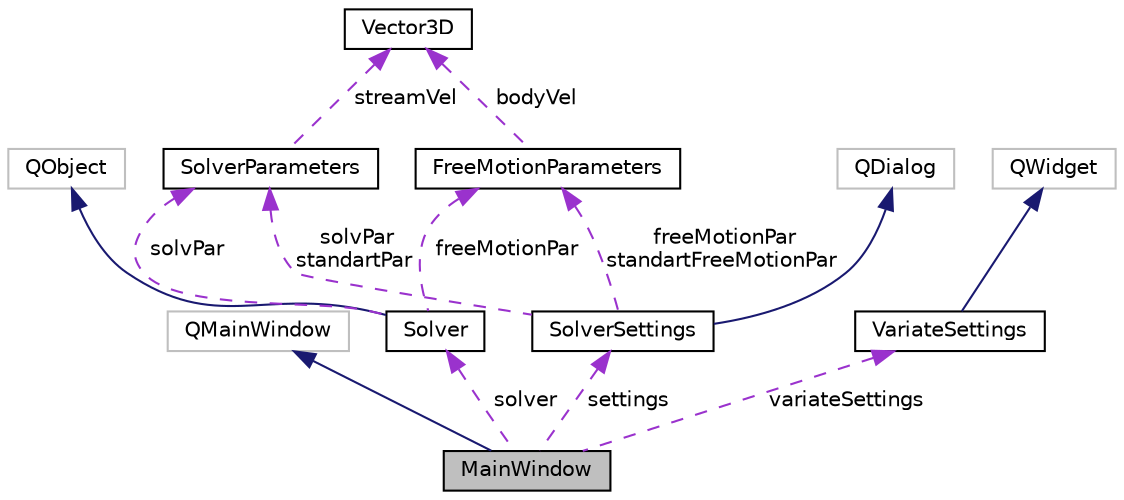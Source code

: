 digraph "MainWindow"
{
  edge [fontname="Helvetica",fontsize="10",labelfontname="Helvetica",labelfontsize="10"];
  node [fontname="Helvetica",fontsize="10",shape=record];
  Node2 [label="MainWindow",height=0.2,width=0.4,color="black", fillcolor="grey75", style="filled", fontcolor="black"];
  Node3 -> Node2 [dir="back",color="midnightblue",fontsize="10",style="solid",fontname="Helvetica"];
  Node3 [label="QMainWindow",height=0.2,width=0.4,color="grey75", fillcolor="white", style="filled"];
  Node4 -> Node2 [dir="back",color="darkorchid3",fontsize="10",style="dashed",label=" solver" ,fontname="Helvetica"];
  Node4 [label="Solver",height=0.2,width=0.4,color="black", fillcolor="white", style="filled",URL="$class_solver.html",tooltip="Класс, реализующий расчеты для различных типов тел "];
  Node5 -> Node4 [dir="back",color="midnightblue",fontsize="10",style="solid",fontname="Helvetica"];
  Node5 [label="QObject",height=0.2,width=0.4,color="grey75", fillcolor="white", style="filled"];
  Node6 -> Node4 [dir="back",color="darkorchid3",fontsize="10",style="dashed",label=" freeMotionPar" ,fontname="Helvetica"];
  Node6 [label="FreeMotionParameters",height=0.2,width=0.4,color="black", fillcolor="white", style="filled",URL="$struct_free_motion_parameters.html",tooltip="Структура, хранящая параметры свободного движения "];
  Node7 -> Node6 [dir="back",color="darkorchid3",fontsize="10",style="dashed",label=" bodyVel" ,fontname="Helvetica"];
  Node7 [label="Vector3D",height=0.2,width=0.4,color="black", fillcolor="white", style="filled",URL="$class_vector3_d.html",tooltip="Класс, реализующий трехмерный вектор с double-компонентами "];
  Node8 -> Node4 [dir="back",color="darkorchid3",fontsize="10",style="dashed",label=" solvPar" ,fontname="Helvetica"];
  Node8 [label="SolverParameters",height=0.2,width=0.4,color="black", fillcolor="white", style="filled",URL="$struct_solver_parameters.html",tooltip="Структура, хранящая параметры расчета "];
  Node7 -> Node8 [dir="back",color="darkorchid3",fontsize="10",style="dashed",label=" streamVel" ,fontname="Helvetica"];
  Node9 -> Node2 [dir="back",color="darkorchid3",fontsize="10",style="dashed",label=" settings" ,fontname="Helvetica"];
  Node9 [label="SolverSettings",height=0.2,width=0.4,color="black", fillcolor="white", style="filled",URL="$class_solver_settings.html",tooltip="Класс, отвечающий за интерфейс формы настроек расчета и свободного движения "];
  Node10 -> Node9 [dir="back",color="midnightblue",fontsize="10",style="solid",fontname="Helvetica"];
  Node10 [label="QDialog",height=0.2,width=0.4,color="grey75", fillcolor="white", style="filled"];
  Node6 -> Node9 [dir="back",color="darkorchid3",fontsize="10",style="dashed",label=" freeMotionPar\nstandartFreeMotionPar" ,fontname="Helvetica"];
  Node8 -> Node9 [dir="back",color="darkorchid3",fontsize="10",style="dashed",label=" solvPar\nstandartPar" ,fontname="Helvetica"];
  Node11 -> Node2 [dir="back",color="darkorchid3",fontsize="10",style="dashed",label=" variateSettings" ,fontname="Helvetica"];
  Node11 [label="VariateSettings",height=0.2,width=0.4,color="black", fillcolor="white", style="filled",URL="$class_variate_settings.html",tooltip="Класс, реализующий форму с настройками вариации и экрана "];
  Node12 -> Node11 [dir="back",color="midnightblue",fontsize="10",style="solid",fontname="Helvetica"];
  Node12 [label="QWidget",height=0.2,width=0.4,color="grey75", fillcolor="white", style="filled"];
}
